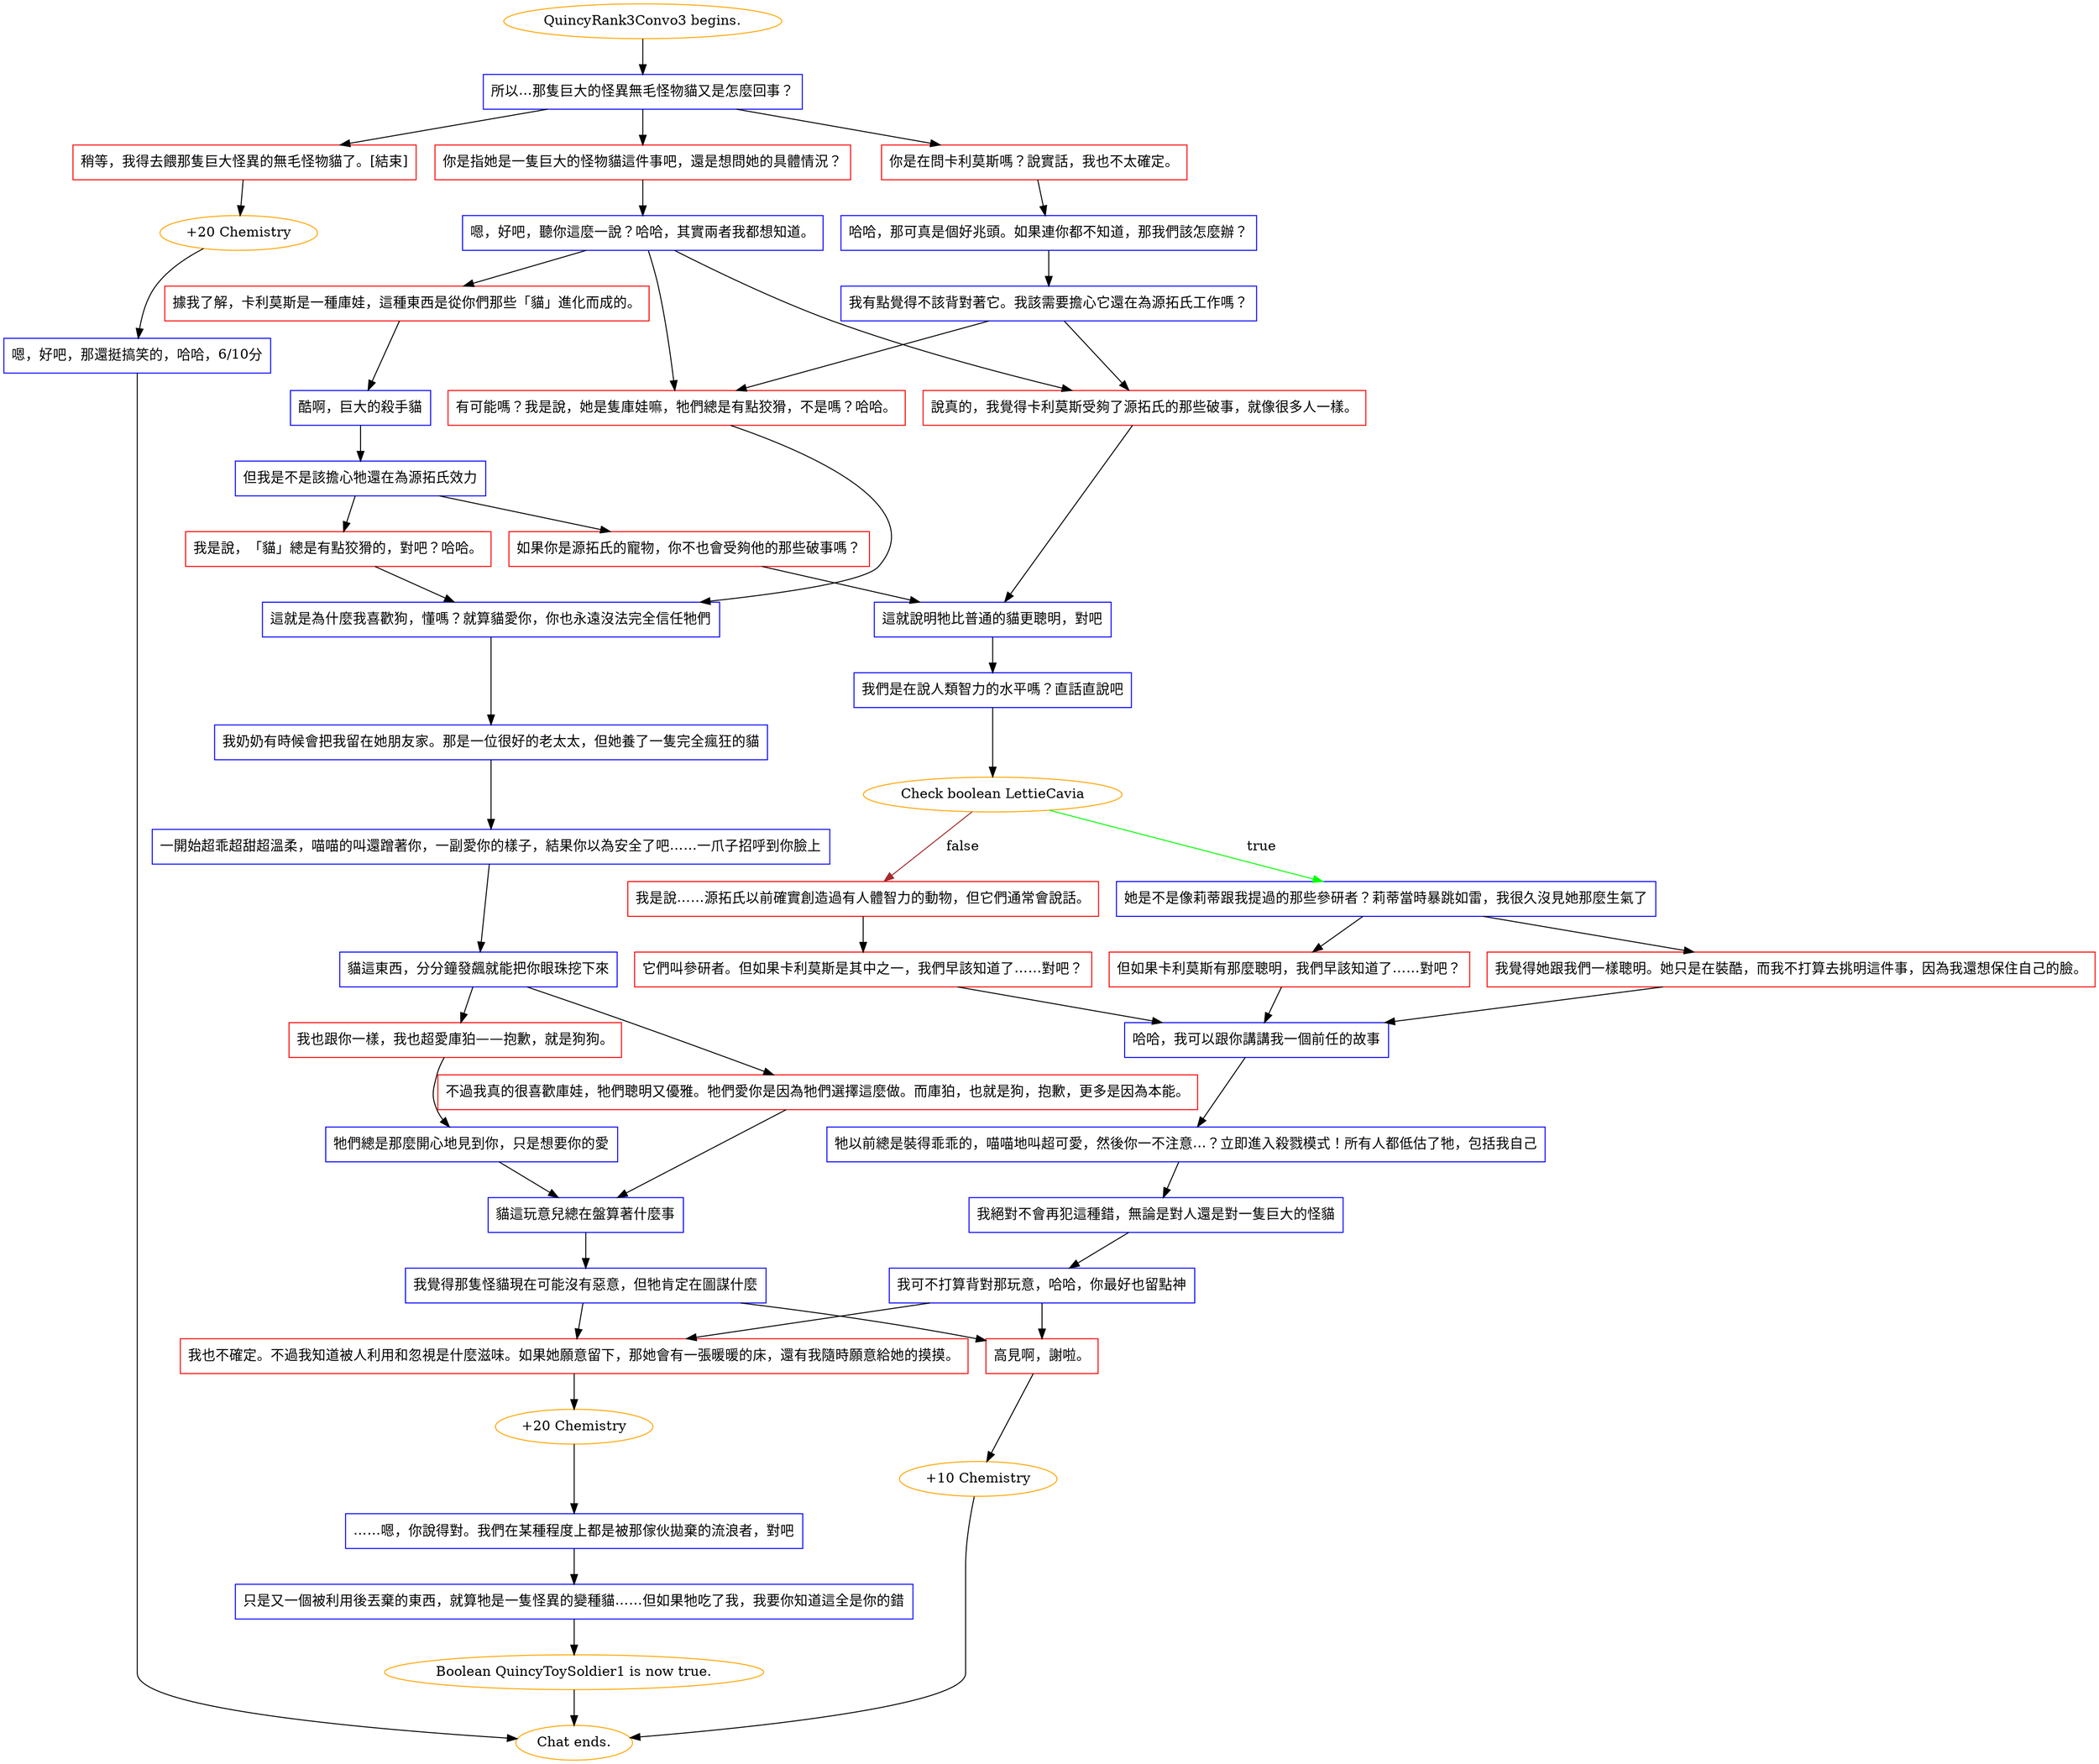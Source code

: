digraph {
	"QuincyRank3Convo3 begins." [color=orange];
		"QuincyRank3Convo3 begins." -> j3626990251;
	j3626990251 [label="所以…那隻巨大的怪異無毛怪物貓又是怎麼回事？",shape=box,color=blue];
		j3626990251 -> j1237206273;
		j3626990251 -> j712321762;
		j3626990251 -> j3911240418;
	j1237206273 [label="你是在問卡利莫斯嗎？說實話，我也不太確定。",shape=box,color=red];
		j1237206273 -> j399968625;
	j712321762 [label="你是指她是一隻巨大的怪物貓這件事吧，還是想問她的具體情況？",shape=box,color=red];
		j712321762 -> j3406379117;
	j3911240418 [label="稍等，我得去餵那隻巨大怪異的無毛怪物貓了。[結束]",shape=box,color=red];
		j3911240418 -> j225729629;
	j399968625 [label="哈哈，那可真是個好兆頭。如果連你都不知道，那我們該怎麼辦？",shape=box,color=blue];
		j399968625 -> j299612482;
	j3406379117 [label="嗯，好吧，聽你這麼一說？哈哈，其實兩者我都想知道。",shape=box,color=blue];
		j3406379117 -> j172413872;
		j3406379117 -> j4290585689;
		j3406379117 -> j296217397;
	j225729629 [label="+20 Chemistry",color=orange];
		j225729629 -> j2802726105;
	j299612482 [label="我有點覺得不該背對著它。我該需要擔心它還在為源拓氏工作嗎？",shape=box,color=blue];
		j299612482 -> j296217397;
		j299612482 -> j4290585689;
	j172413872 [label="據我了解，卡利莫斯是一種庫娃，這種東西是從你們那些「貓」進化而成的。",shape=box,color=red];
		j172413872 -> j70977926;
	j4290585689 [label="說真的，我覺得卡利莫斯受夠了源拓氏的那些破事，就像很多人一樣。",shape=box,color=red];
		j4290585689 -> j3139030042;
	j296217397 [label="有可能嗎？我是說，她是隻庫娃嘛，牠們總是有點狡猾，不是嗎？哈哈。",shape=box,color=red];
		j296217397 -> j1767117483;
	j2802726105 [label="嗯，好吧，那還挺搞笑的，哈哈，6/10分",shape=box,color=blue];
		j2802726105 -> "Chat ends.";
	j70977926 [label="酷啊，巨大的殺手貓",shape=box,color=blue];
		j70977926 -> j2595363501;
	j3139030042 [label="這就說明牠比普通的貓更聰明，對吧",shape=box,color=blue];
		j3139030042 -> j2010589922;
	j1767117483 [label="這就是為什麼我喜歡狗，懂嗎？就算貓愛你，你也永遠沒法完全信任牠們",shape=box,color=blue];
		j1767117483 -> j1052767464;
	"Chat ends." [color=orange];
	j2595363501 [label="但我是不是該擔心牠還在為源拓氏效力",shape=box,color=blue];
		j2595363501 -> j1860928188;
		j2595363501 -> j3123146415;
	j2010589922 [label="我們是在說人類智力的水平嗎？直話直說吧",shape=box,color=blue];
		j2010589922 -> j86583382;
	j1052767464 [label="我奶奶有時候會把我留在她朋友家。那是一位很好的老太太，但她養了一隻完全瘋狂的貓",shape=box,color=blue];
		j1052767464 -> j2222609095;
	j1860928188 [label="我是說，「貓」總是有點狡猾的，對吧？哈哈。",shape=box,color=red];
		j1860928188 -> j1767117483;
	j3123146415 [label="如果你是源拓氏的寵物，你不也會受夠他的那些破事嗎？",shape=box,color=red];
		j3123146415 -> j3139030042;
	j86583382 [label="Check boolean LettieCavia",color=orange];
		j86583382 -> j2527027478 [label=true,color=green];
		j86583382 -> j2618481421 [label=false,color=brown];
	j2222609095 [label="一開始超乖超甜超溫柔，喵喵的叫還蹭著你，一副愛你的樣子，結果你以為安全了吧……一爪子招呼到你臉上",shape=box,color=blue];
		j2222609095 -> j3089649177;
	j2527027478 [label="她是不是像莉蒂跟我提過的那些參研者？莉蒂當時暴跳如雷，我很久沒見她那麼生氣了",shape=box,color=blue];
		j2527027478 -> j2166690043;
		j2527027478 -> j4186936323;
	j2618481421 [label="我是說……源拓氏以前確實創造過有人體智力的動物，但它們通常會說話。",shape=box,color=red];
		j2618481421 -> j3763772886;
	j3089649177 [label="貓這東西，分分鐘發飆就能把你眼珠挖下來",shape=box,color=blue];
		j3089649177 -> j285124365;
		j3089649177 -> j4066566548;
	j2166690043 [label="我覺得她跟我們一樣聰明。她只是在裝酷，而我不打算去挑明這件事，因為我還想保住自己的臉。",shape=box,color=red];
		j2166690043 -> j1879369436;
	j4186936323 [label="但如果卡利莫斯有那麼聰明，我們早該知道了……對吧？",shape=box,color=red];
		j4186936323 -> j1879369436;
	j3763772886 [label="它們叫參研者。但如果卡利莫斯是其中之一，我們早該知道了……對吧？",shape=box,color=red];
		j3763772886 -> j1879369436;
	j285124365 [label="不過我真的很喜歡庫娃，牠們聰明又優雅。牠們愛你是因為牠們選擇這麼做。而庫狛，也就是狗，抱歉，更多是因為本能。",shape=box,color=red];
		j285124365 -> j2890545992;
	j4066566548 [label="我也跟你一樣，我也超愛庫狛——抱歉，就是狗狗。",shape=box,color=red];
		j4066566548 -> j3759429847;
	j1879369436 [label="哈哈，我可以跟你講講我一個前任的故事",shape=box,color=blue];
		j1879369436 -> j957699818;
	j2890545992 [label="貓這玩意兒總在盤算著什麼事",shape=box,color=blue];
		j2890545992 -> j4096053886;
	j3759429847 [label="牠們總是那麼開心地見到你，只是想要你的愛",shape=box,color=blue];
		j3759429847 -> j2890545992;
	j957699818 [label="牠以前總是裝得乖乖的，喵喵地叫超可愛，然後你一不注意…？立即進入殺戮模式！所有人都低估了牠，包括我自己",shape=box,color=blue];
		j957699818 -> j2754362533;
	j4096053886 [label="我覺得那隻怪貓現在可能沒有惡意，但牠肯定在圖謀什麼",shape=box,color=blue];
		j4096053886 -> j2872276101;
		j4096053886 -> j3123853277;
	j2754362533 [label="我絕對不會再犯這種錯，無論是對人還是對一隻巨大的怪貓",shape=box,color=blue];
		j2754362533 -> j3764986749;
	j2872276101 [label="我也不確定。不過我知道被人利用和忽視是什麼滋味。如果她願意留下，那她會有一張暖暖的床，還有我隨時願意給她的摸摸。",shape=box,color=red];
		j2872276101 -> j1027690037;
	j3123853277 [label="高見啊，謝啦。",shape=box,color=red];
		j3123853277 -> j1933300832;
	j3764986749 [label="我可不打算背對那玩意，哈哈，你最好也留點神",shape=box,color=blue];
		j3764986749 -> j2872276101;
		j3764986749 -> j3123853277;
	j1027690037 [label="+20 Chemistry",color=orange];
		j1027690037 -> j2865687948;
	j1933300832 [label="+10 Chemistry",color=orange];
		j1933300832 -> "Chat ends.";
	j2865687948 [label="……嗯，你說得對。我們在某種程度上都是被那傢伙拋棄的流浪者，對吧",shape=box,color=blue];
		j2865687948 -> j2509555957;
	j2509555957 [label="只是又一個被利用後丟棄的東西，就算牠是一隻怪異的變種貓……但如果牠吃了我，我要你知道這全是你的錯",shape=box,color=blue];
		j2509555957 -> j1556831990;
	j1556831990 [label="Boolean QuincyToySoldier1 is now true.",color=orange];
		j1556831990 -> "Chat ends.";
}